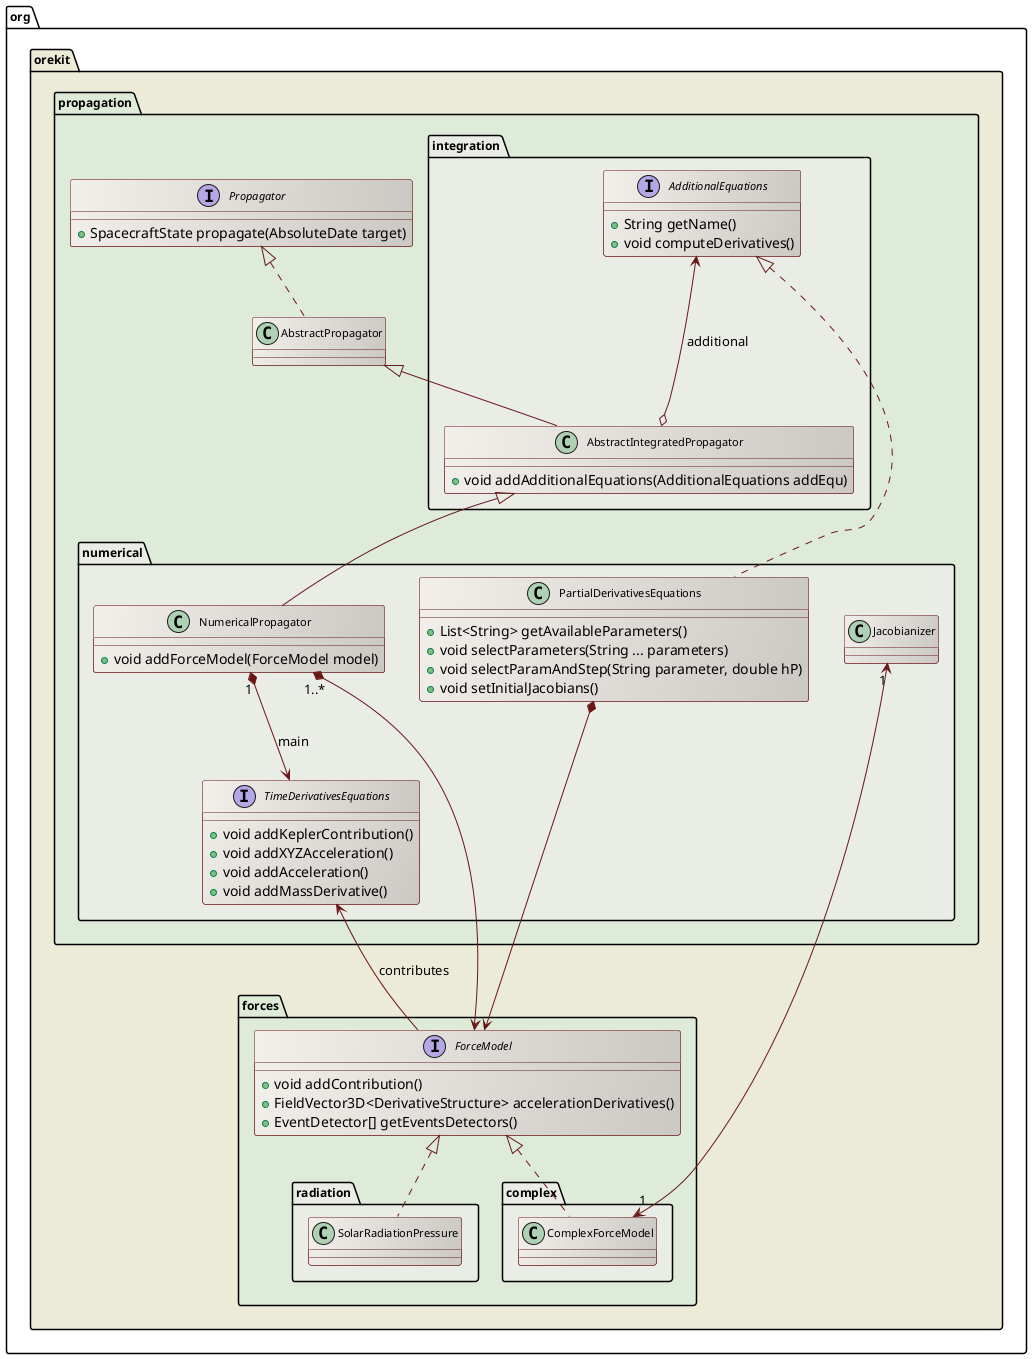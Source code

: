 ' Copyright 2002-2016 CS Systèmes d'Information
' Licensed to CS Systèmes d'Information (CS) under one or more
' contributor license agreements.  See the NOTICE file distributed with
' this work for additional information regarding copyright ownership.
' CS licenses this file to You under the Apache License, Version 2.0
' (the "License"); you may not use this file except in compliance with
' the License.  You may obtain a copy of the License at
'
'   http://www.apache.org/licenses/LICENSE-2.0
'
' Unless required by applicable law or agreed to in writing, software
' distributed under the License is distributed on an "AS IS" BASIS,
' WITHOUT WARRANTIES OR CONDITIONS OF ANY KIND, either express or implied.
' See the License for the specific language governing permissions and
' limitations under the License.
 
@startuml

  skinparam svek                  true
  skinparam ClassBackgroundColor  #F3EFEB/CCC9C5
  skinparam ClassArrowColor       #691616
  skinparam ClassBorderColor      #691616
  skinparam NoteBackgroundColor   #F3EFEB
  skinparam NoteBorderColor       #691616
  skinparam NoteFontColor         #691616
  skinparam ClassFontSize         11
  skinparam PackageFontSize       12

  package org.orekit #ECEBD8 {

    package forces #DDEBD8 {

      interface ForceModel {
        +void addContribution()
        +FieldVector3D<DerivativeStructure> accelerationDerivatives()
        +EventDetector[] getEventsDetectors()
      }

      package complex #EAECE6 {
        class ComplexForceModel
        ForceModel <|.. ComplexForceModel
      }

      package radiation #EAECE6 {
        class SolarRadiationPressure
        ForceModel <|.. SolarRadiationPressure
      }

    }
 
    package propagation #DDEBD8 {

      interface Propagator {
        + SpacecraftState propagate(AbsoluteDate target)
      }

      Propagator <|.. AbstractPropagator

      package integration #EAECE6 {
        interface AdditionalEquations {
          +String getName()
          +void computeDerivatives()
        }
        class  AbstractIntegratedPropagator {
         +void addAdditionalEquations(AdditionalEquations addEqu)
        }
        AbstractPropagator <|-- AbstractIntegratedPropagator
        AdditionalEquations <---o AbstractIntegratedPropagator : additional
      }

      package numerical #EAECE6 {

        interface TimeDerivativesEquations {
          +void addKeplerContribution()
          +void addXYZAcceleration()
          +void addAcceleration()
          +void addMassDerivative()
        }

       class NumericalPropagator {
         +void addForceModel(ForceModel model)
       }

        class PartialDerivativesEquations {
          +List<String> getAvailableParameters()
          +void selectParameters(String ... parameters)
          +void selectParamAndStep(String parameter, double hP)
          +void setInitialJacobians()
       }

       TimeDerivativesEquations    <--      ForceModel : contributes
       AdditionalEquations         <|..     PartialDerivativesEquations
       PartialDerivativesEquations *-->     ForceModel
       AbstractIntegratedPropagator  <|--     NumericalPropagator
       NumericalPropagator         "1..*" *--> ForceModel
       NumericalPropagator         "1" *--> TimeDerivativesEquations : main

       Jacobianizer                  "1" <-->  "1" ComplexForceModel

      }
    }

  }

@enduml
